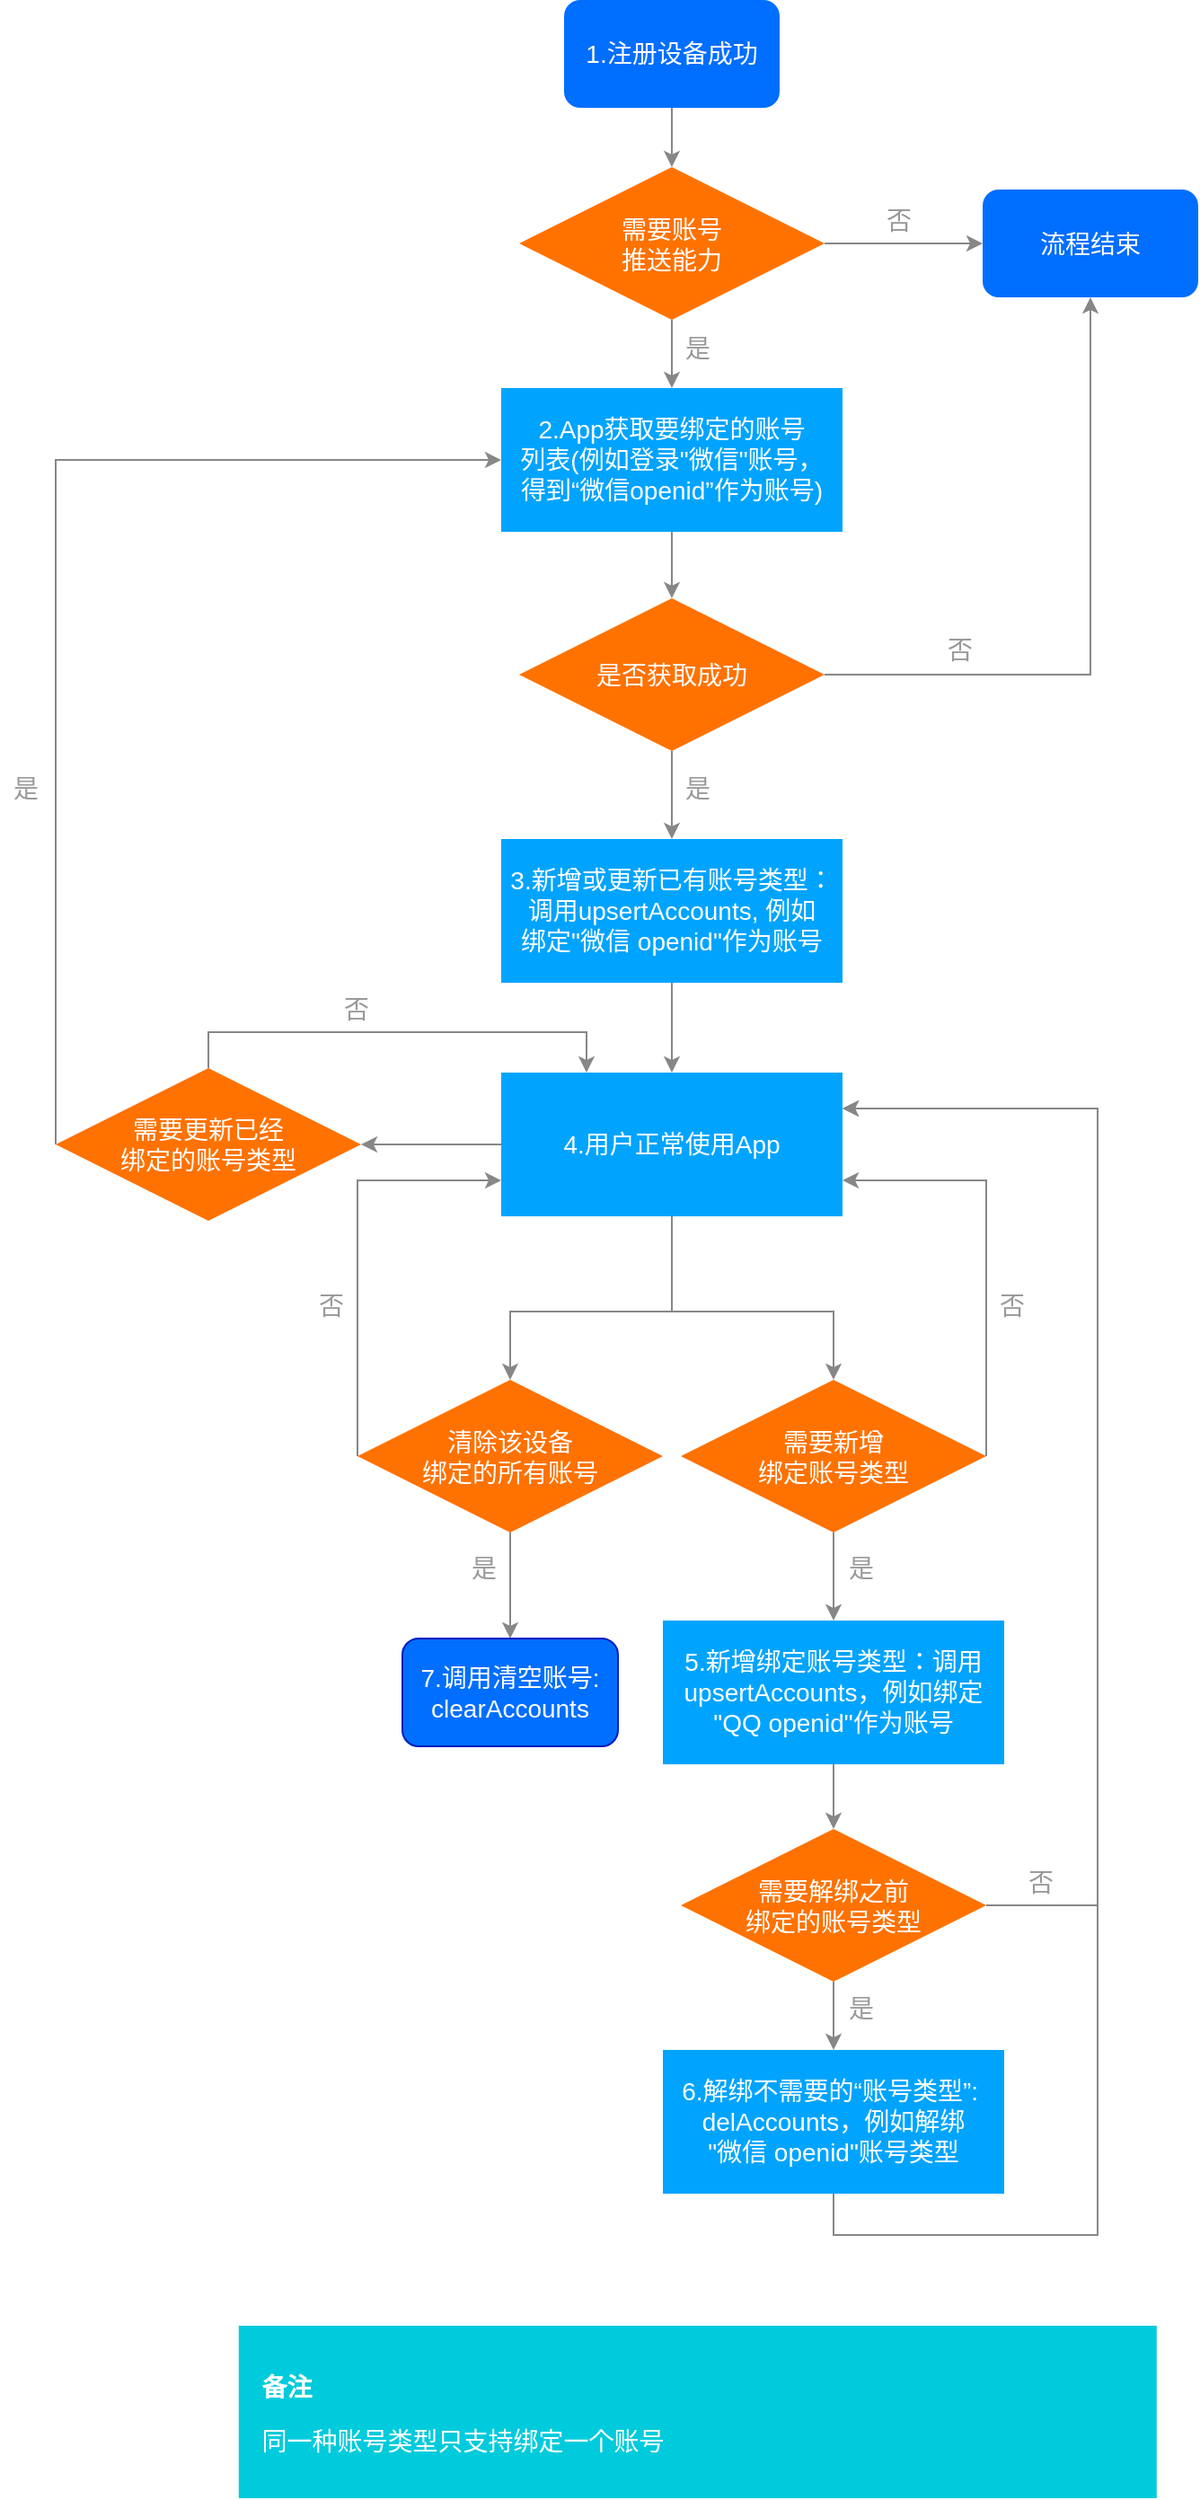 <mxfile version="13.10.0" type="embed">
    <diagram id="-N9uZjTop2ZxeEDGDAec" name="Page-1">
        <mxGraphModel dx="1621" dy="920" grid="0" gridSize="10" guides="1" tooltips="1" connect="1" arrows="1" fold="1" page="0" pageScale="1" pageWidth="850" pageHeight="1100" math="0" shadow="0">
            <root>
                <mxCell id="0"/>
                <mxCell id="1" parent="0"/>
                <mxCell id="266" style="edgeStyle=orthogonalEdgeStyle;rounded=0;orthogonalLoop=1;jettySize=auto;html=1;entryX=0.5;entryY=0;entryDx=0;entryDy=0;fontSize=14;strokeColor=#878787;" parent="1" source="6" target="11" edge="1">
                    <mxGeometry relative="1" as="geometry"/>
                </mxCell>
                <mxCell id="6" value="&lt;font face=&quot;helvetica&quot; style=&quot;font-size: 14px;&quot;&gt;1.注册设备成功&lt;/font&gt;" style="rounded=1;whiteSpace=wrap;html=1;strokeColor=none;fillColor=#006EFF;fontSize=14;fontColor=#FFFFFF;" parent="1" vertex="1">
                    <mxGeometry x="360" y="23" width="120" height="60" as="geometry"/>
                </mxCell>
                <mxCell id="10" value="是" style="text;html=1;strokeColor=none;fillColor=none;align=center;verticalAlign=middle;whiteSpace=wrap;rounded=0;fontColor=#999999;aspect=fixed;fontSize=14;" parent="1" vertex="1">
                    <mxGeometry x="420" y="205" width="28.8" height="24" as="geometry"/>
                </mxCell>
                <mxCell id="214" style="edgeStyle=orthogonalEdgeStyle;rounded=0;orthogonalLoop=1;jettySize=auto;html=1;exitX=1;exitY=0.5;exitDx=0;exitDy=0;entryX=0;entryY=0.5;entryDx=0;entryDy=0;fontSize=14;strokeColor=#878787;" parent="1" source="11" target="155" edge="1">
                    <mxGeometry relative="1" as="geometry"/>
                </mxCell>
                <mxCell id="268" style="edgeStyle=orthogonalEdgeStyle;rounded=0;orthogonalLoop=1;jettySize=auto;html=1;entryX=0.5;entryY=0;entryDx=0;entryDy=0;fontSize=14;fontColor=#999999;strokeColor=#878787;" parent="1" source="11" target="159" edge="1">
                    <mxGeometry relative="1" as="geometry"/>
                </mxCell>
                <mxCell id="11" value="需要账号&lt;br style=&quot;font-size: 14px;&quot;&gt;推送能力" style="rhombus;whiteSpace=wrap;html=1;strokeColor=none;fillColor=#FF7200;fontSize=14;fontColor=#FFFFFF;" parent="1" vertex="1">
                    <mxGeometry x="335" y="116" width="170" height="85" as="geometry"/>
                </mxCell>
                <mxCell id="155" value="&lt;font face=&quot;helvetica&quot; style=&quot;font-size: 14px;&quot;&gt;流程结束&lt;br style=&quot;font-size: 14px;&quot;&gt;&lt;/font&gt;" style="rounded=1;whiteSpace=wrap;html=1;strokeColor=none;fillColor=#006EFF;fontSize=14;fontColor=#FFFFFF;" parent="1" vertex="1">
                    <mxGeometry x="593" y="128.5" width="120" height="60" as="geometry"/>
                </mxCell>
                <mxCell id="157" value="否" style="text;html=1;strokeColor=none;fillColor=none;align=center;verticalAlign=middle;whiteSpace=wrap;rounded=0;fontColor=#999999;aspect=fixed;fontSize=14;" parent="1" vertex="1">
                    <mxGeometry x="532" y="134" width="28.8" height="24" as="geometry"/>
                </mxCell>
                <mxCell id="166" style="edgeStyle=orthogonalEdgeStyle;rounded=0;orthogonalLoop=1;jettySize=auto;html=1;exitX=0.5;exitY=1;exitDx=0;exitDy=0;entryX=0.5;entryY=0;entryDx=0;entryDy=0;fontSize=14;strokeColor=#878787;" parent="1" source="159" target="160" edge="1">
                    <mxGeometry relative="1" as="geometry"/>
                </mxCell>
                <mxCell id="159" value="&lt;font face=&quot;helvetica&quot; style=&quot;font-size: 14px&quot;&gt;2.App获取要绑定的账号&lt;br&gt;列表(例如登录&quot;微信&quot;账号，&lt;br&gt;得到“微信openid”作为账号)&lt;/font&gt;" style="rounded=0;whiteSpace=wrap;html=1;strokeColor=none;fillColor=#00A4FF;fontSize=14;fontColor=#FFFFFF;" parent="1" vertex="1">
                    <mxGeometry x="325" y="239" width="190" height="80" as="geometry"/>
                </mxCell>
                <mxCell id="221" style="edgeStyle=orthogonalEdgeStyle;rounded=0;orthogonalLoop=1;jettySize=auto;html=1;exitX=0.5;exitY=1;exitDx=0;exitDy=0;entryX=0.5;entryY=0;entryDx=0;entryDy=0;fontSize=14;strokeColor=#878787;" parent="1" source="160" target="171" edge="1">
                    <mxGeometry relative="1" as="geometry"/>
                </mxCell>
                <mxCell id="160" value="是否获取成功" style="rhombus;whiteSpace=wrap;html=1;strokeColor=none;fillColor=#FF7200;fontSize=14;fontColor=#FFFFFF;" parent="1" vertex="1">
                    <mxGeometry x="335" y="356" width="170" height="85" as="geometry"/>
                </mxCell>
                <mxCell id="165" value="否" style="text;html=1;strokeColor=none;fillColor=none;align=center;verticalAlign=middle;whiteSpace=wrap;rounded=0;fontColor=#999999;aspect=fixed;fontSize=14;" parent="1" vertex="1">
                    <mxGeometry x="566.2" y="373" width="28.8" height="24" as="geometry"/>
                </mxCell>
                <mxCell id="179" style="edgeStyle=orthogonalEdgeStyle;rounded=0;orthogonalLoop=1;jettySize=auto;html=1;exitX=0.5;exitY=1;exitDx=0;exitDy=0;entryX=0.5;entryY=0;entryDx=0;entryDy=0;fontSize=14;strokeColor=#878787;" parent="1" source="171" target="178" edge="1">
                    <mxGeometry relative="1" as="geometry"/>
                </mxCell>
                <mxCell id="171" value="&lt;font face=&quot;helvetica&quot; style=&quot;font-size: 14px&quot;&gt;3.新增或更新已有账号类型：&lt;br&gt;调用upsertAccounts, 例如&lt;br&gt;绑定&quot;微信 openid&lt;/font&gt;&lt;font face=&quot;helvetica&quot; style=&quot;font-size: 14px&quot;&gt;&quot;作为账号&lt;/font&gt;" style="rounded=0;whiteSpace=wrap;html=1;strokeColor=none;fillColor=#00A4FF;fontSize=14;fontColor=#FFFFFF;" parent="1" vertex="1">
                    <mxGeometry x="325" y="490" width="190" height="80" as="geometry"/>
                </mxCell>
                <mxCell id="174" value="是" style="text;html=1;strokeColor=none;fillColor=none;align=center;verticalAlign=middle;whiteSpace=wrap;rounded=0;fontColor=#999999;aspect=fixed;fontSize=14;" parent="1" vertex="1">
                    <mxGeometry x="420" y="450" width="28.8" height="24" as="geometry"/>
                </mxCell>
                <mxCell id="208" style="edgeStyle=orthogonalEdgeStyle;rounded=0;orthogonalLoop=1;jettySize=auto;html=1;exitX=0.5;exitY=1;exitDx=0;exitDy=0;entryX=0.5;entryY=0;entryDx=0;entryDy=0;fontSize=14;strokeColor=#878787;" parent="1" source="178" target="206" edge="1">
                    <mxGeometry relative="1" as="geometry">
                        <Array as="points">
                            <mxPoint x="420" y="753"/>
                            <mxPoint x="330" y="753"/>
                        </Array>
                    </mxGeometry>
                </mxCell>
                <mxCell id="273" style="edgeStyle=orthogonalEdgeStyle;rounded=0;orthogonalLoop=1;jettySize=auto;html=1;strokeColor=#878787;entryX=0.5;entryY=0;entryDx=0;entryDy=0;" edge="1" parent="1" source="178" target="272">
                    <mxGeometry relative="1" as="geometry">
                        <Array as="points">
                            <mxPoint x="420" y="753"/>
                            <mxPoint x="510" y="753"/>
                        </Array>
                    </mxGeometry>
                </mxCell>
                <mxCell id="287" style="edgeStyle=orthogonalEdgeStyle;rounded=0;orthogonalLoop=1;jettySize=auto;html=1;entryX=1;entryY=0.5;entryDx=0;entryDy=0;strokeColor=#878787;" edge="1" parent="1" source="178" target="286">
                    <mxGeometry relative="1" as="geometry"/>
                </mxCell>
                <mxCell id="178" value="&lt;font face=&quot;helvetica&quot; style=&quot;font-size: 14px&quot;&gt;4.用户正常使用App&lt;br style=&quot;font-size: 14px&quot;&gt;&lt;/font&gt;" style="rounded=0;whiteSpace=wrap;html=1;strokeColor=none;fillColor=#00A4FF;fontSize=14;fontColor=#FFFFFF;" parent="1" vertex="1">
                    <mxGeometry x="325" y="620" width="190" height="80" as="geometry"/>
                </mxCell>
                <mxCell id="187" value="否" style="text;html=1;strokeColor=none;fillColor=none;align=center;verticalAlign=middle;whiteSpace=wrap;rounded=0;fontColor=#999999;aspect=fixed;fontSize=14;" parent="1" vertex="1">
                    <mxGeometry x="230.0" y="573" width="28.8" height="24" as="geometry"/>
                </mxCell>
                <mxCell id="209" style="edgeStyle=orthogonalEdgeStyle;rounded=0;orthogonalLoop=1;jettySize=auto;html=1;exitX=0.5;exitY=1;exitDx=0;exitDy=0;entryX=0.5;entryY=0;entryDx=0;entryDy=0;fontSize=14;strokeColor=#878787;" parent="1" source="206" target="207" edge="1">
                    <mxGeometry relative="1" as="geometry"/>
                </mxCell>
                <mxCell id="211" style="edgeStyle=orthogonalEdgeStyle;rounded=0;orthogonalLoop=1;jettySize=auto;html=1;exitX=0;exitY=0.5;exitDx=0;exitDy=0;entryX=0;entryY=0.75;entryDx=0;entryDy=0;fontSize=14;strokeColor=#878787;" parent="1" source="206" target="178" edge="1">
                    <mxGeometry relative="1" as="geometry">
                        <Array as="points">
                            <mxPoint x="245" y="680"/>
                        </Array>
                    </mxGeometry>
                </mxCell>
                <mxCell id="206" value="清除该设备&lt;br&gt;绑定的所有账号" style="rhombus;whiteSpace=wrap;html=1;strokeColor=none;fillColor=#FF7200;fontSize=14;fontColor=#FFFFFF;" parent="1" vertex="1">
                    <mxGeometry x="245" y="791" width="170" height="85" as="geometry"/>
                </mxCell>
                <mxCell id="207" value="&lt;font face=&quot;helvetica&quot; style=&quot;font-size: 14px&quot;&gt;7.调用清空账号:&lt;br&gt;clearAccounts&lt;br style=&quot;font-size: 14px&quot;&gt;&lt;/font&gt;" style="rounded=1;whiteSpace=wrap;html=1;strokeColor=#001DBC;fillColor=#006EFF;fontSize=14;fontColor=#FFFFFF;" parent="1" vertex="1">
                    <mxGeometry x="270" y="935" width="120" height="60" as="geometry"/>
                </mxCell>
                <mxCell id="210" value="是" style="text;html=1;strokeColor=none;fillColor=none;align=center;verticalAlign=middle;whiteSpace=wrap;rounded=0;fontColor=#999999;aspect=fixed;fontSize=14;" parent="1" vertex="1">
                    <mxGeometry x="301" y="884" width="28.8" height="24" as="geometry"/>
                </mxCell>
                <mxCell id="212" value="否" style="text;html=1;strokeColor=none;fillColor=none;align=center;verticalAlign=middle;whiteSpace=wrap;rounded=0;fontColor=#999999;aspect=fixed;fontSize=14;" parent="1" vertex="1">
                    <mxGeometry x="216.2" y="738" width="28.8" height="24" as="geometry"/>
                </mxCell>
                <mxCell id="216" style="edgeStyle=orthogonalEdgeStyle;rounded=0;orthogonalLoop=1;jettySize=auto;html=1;entryX=0.5;entryY=1;entryDx=0;entryDy=0;exitX=1;exitY=0.5;exitDx=0;exitDy=0;fontSize=14;strokeColor=#878787;" parent="1" source="160" target="155" edge="1">
                    <mxGeometry relative="1" as="geometry">
                        <mxPoint x="225" y="190" as="targetPoint"/>
                        <Array as="points">
                            <mxPoint x="653" y="398"/>
                            <mxPoint x="653" y="188"/>
                        </Array>
                        <mxPoint x="310" y="350" as="sourcePoint"/>
                    </mxGeometry>
                </mxCell>
                <mxCell id="265" value="&lt;h1 style=&quot;font-size: 14px&quot;&gt;&lt;br style=&quot;font-size: 14px;&quot;&gt;&lt;/h1&gt;&lt;h1 style=&quot;font-size: 14px&quot;&gt;&amp;nbsp; 备注&lt;/h1&gt;&lt;p style=&quot;font-size: 14px&quot;&gt;&amp;nbsp; 同一种账号类型只支持绑定一个账号&lt;br style=&quot;font-size: 14px&quot;&gt;&lt;/p&gt;" style="text;html=1;spacing=5;spacingTop=-20;whiteSpace=wrap;overflow=hidden;rounded=0;fillColor=#00CBDC;strokeColor=#00CBDC;fontSize=14;fontColor=#FFFFFF;" parent="1" vertex="1">
                    <mxGeometry x="179.4" y="1318" width="510" height="95" as="geometry"/>
                </mxCell>
                <mxCell id="276" style="edgeStyle=orthogonalEdgeStyle;rounded=0;orthogonalLoop=1;jettySize=auto;html=1;strokeColor=#878787;" edge="1" parent="1" source="271" target="275">
                    <mxGeometry relative="1" as="geometry"/>
                </mxCell>
                <mxCell id="271" value="&lt;font face=&quot;helvetica&quot; style=&quot;font-size: 14px&quot;&gt;5.新增绑定账号类型：调用&lt;br&gt;upsertAccounts，例如绑定&lt;br&gt;&quot;QQ openid&quot;作为账号&lt;br&gt;&lt;/font&gt;" style="rounded=0;whiteSpace=wrap;html=1;strokeColor=none;fillColor=#00A4FF;fontSize=14;fontColor=#FFFFFF;" vertex="1" parent="1">
                    <mxGeometry x="415" y="925" width="190" height="80" as="geometry"/>
                </mxCell>
                <mxCell id="274" style="edgeStyle=orthogonalEdgeStyle;rounded=0;orthogonalLoop=1;jettySize=auto;html=1;strokeColor=#878787;" edge="1" parent="1" source="272" target="271">
                    <mxGeometry relative="1" as="geometry"/>
                </mxCell>
                <mxCell id="285" style="edgeStyle=orthogonalEdgeStyle;rounded=0;orthogonalLoop=1;jettySize=auto;html=1;strokeColor=#878787;entryX=1;entryY=0.75;entryDx=0;entryDy=0;exitX=1;exitY=0.5;exitDx=0;exitDy=0;" edge="1" parent="1" source="272" target="178">
                    <mxGeometry relative="1" as="geometry">
                        <mxPoint x="592.941" y="833.529" as="sourcePoint"/>
                        <mxPoint x="513" y="680" as="targetPoint"/>
                        <Array as="points">
                            <mxPoint x="595" y="680"/>
                        </Array>
                    </mxGeometry>
                </mxCell>
                <mxCell id="272" value="需要新增&lt;br&gt;绑定账号类型" style="rhombus;whiteSpace=wrap;html=1;strokeColor=none;fillColor=#FF7200;fontSize=14;fontColor=#FFFFFF;" vertex="1" parent="1">
                    <mxGeometry x="425" y="791" width="170" height="85" as="geometry"/>
                </mxCell>
                <mxCell id="279" style="edgeStyle=orthogonalEdgeStyle;rounded=0;orthogonalLoop=1;jettySize=auto;html=1;strokeColor=#878787;" edge="1" parent="1" source="275" target="277">
                    <mxGeometry relative="1" as="geometry"/>
                </mxCell>
                <mxCell id="291" style="edgeStyle=orthogonalEdgeStyle;rounded=0;orthogonalLoop=1;jettySize=auto;html=1;entryX=1;entryY=0.25;entryDx=0;entryDy=0;strokeColor=#878787;" edge="1" parent="1" source="275" target="178">
                    <mxGeometry relative="1" as="geometry">
                        <Array as="points">
                            <mxPoint x="657" y="1084"/>
                            <mxPoint x="657" y="640"/>
                        </Array>
                    </mxGeometry>
                </mxCell>
                <mxCell id="275" value="需要解绑之前&lt;br&gt;绑定的账号类型" style="rhombus;whiteSpace=wrap;html=1;strokeColor=none;fillColor=#FF7200;fontSize=14;fontColor=#FFFFFF;" vertex="1" parent="1">
                    <mxGeometry x="425" y="1041" width="170" height="85" as="geometry"/>
                </mxCell>
                <mxCell id="280" style="edgeStyle=orthogonalEdgeStyle;rounded=0;orthogonalLoop=1;jettySize=auto;html=1;entryX=1;entryY=0.25;entryDx=0;entryDy=0;exitX=0.5;exitY=1;exitDx=0;exitDy=0;strokeColor=#878787;" edge="1" parent="1" source="277" target="178">
                    <mxGeometry relative="1" as="geometry">
                        <mxPoint x="632" y="1218" as="sourcePoint"/>
                        <Array as="points">
                            <mxPoint x="510" y="1267"/>
                            <mxPoint x="657" y="1267"/>
                            <mxPoint x="657" y="640"/>
                        </Array>
                    </mxGeometry>
                </mxCell>
                <mxCell id="277" value="&lt;font face=&quot;helvetica&quot;&gt;6.解绑不需要的“账号类型”:&amp;nbsp;&lt;br&gt;&lt;/font&gt;&lt;span style=&quot;font-family: &amp;#34;helvetica&amp;#34;&quot;&gt;delAccounts，例如解绑&lt;br&gt;&quot;微信 openid&quot;账号类型&lt;/span&gt;" style="rounded=0;whiteSpace=wrap;html=1;strokeColor=none;fillColor=#00A4FF;fontSize=14;fontColor=#FFFFFF;" vertex="1" parent="1">
                    <mxGeometry x="415" y="1164" width="190" height="80" as="geometry"/>
                </mxCell>
                <mxCell id="278" value="是" style="text;html=1;strokeColor=none;fillColor=none;align=center;verticalAlign=middle;whiteSpace=wrap;rounded=0;fontColor=#999999;aspect=fixed;fontSize=14;" vertex="1" parent="1">
                    <mxGeometry x="46" y="450" width="28.8" height="24" as="geometry"/>
                </mxCell>
                <mxCell id="283" value="否" style="text;html=1;strokeColor=none;fillColor=none;align=center;verticalAlign=middle;whiteSpace=wrap;rounded=0;fontColor=#999999;aspect=fixed;fontSize=14;" vertex="1" parent="1">
                    <mxGeometry x="595" y="738" width="28.8" height="24" as="geometry"/>
                </mxCell>
                <mxCell id="284" value="是" style="text;html=1;strokeColor=none;fillColor=none;align=center;verticalAlign=middle;whiteSpace=wrap;rounded=0;fontColor=#999999;aspect=fixed;fontSize=14;" vertex="1" parent="1">
                    <mxGeometry x="511" y="884" width="28.8" height="24" as="geometry"/>
                </mxCell>
                <mxCell id="288" style="edgeStyle=orthogonalEdgeStyle;rounded=0;orthogonalLoop=1;jettySize=auto;html=1;entryX=0.25;entryY=0;entryDx=0;entryDy=0;strokeColor=#878787;exitX=0.5;exitY=0;exitDx=0;exitDy=0;" edge="1" parent="1" source="286" target="178">
                    <mxGeometry relative="1" as="geometry"/>
                </mxCell>
                <mxCell id="289" style="edgeStyle=orthogonalEdgeStyle;rounded=0;orthogonalLoop=1;jettySize=auto;html=1;entryX=0;entryY=0.5;entryDx=0;entryDy=0;strokeColor=#878787;exitX=0;exitY=0.5;exitDx=0;exitDy=0;" edge="1" parent="1" source="286" target="159">
                    <mxGeometry relative="1" as="geometry">
                        <Array as="points">
                            <mxPoint x="77" y="279"/>
                        </Array>
                    </mxGeometry>
                </mxCell>
                <mxCell id="286" value="需要更新已经&lt;br&gt;绑定的账号类型" style="rhombus;whiteSpace=wrap;html=1;strokeColor=none;fillColor=#FF7200;fontSize=14;fontColor=#FFFFFF;" vertex="1" parent="1">
                    <mxGeometry x="77.0" y="617.5" width="170" height="85" as="geometry"/>
                </mxCell>
                <mxCell id="292" value="否" style="text;html=1;strokeColor=none;fillColor=none;align=center;verticalAlign=middle;whiteSpace=wrap;rounded=0;fontColor=#999999;aspect=fixed;fontSize=14;" vertex="1" parent="1">
                    <mxGeometry x="611" y="1059" width="28.8" height="24" as="geometry"/>
                </mxCell>
                <mxCell id="293" value="是" style="text;html=1;strokeColor=none;fillColor=none;align=center;verticalAlign=middle;whiteSpace=wrap;rounded=0;fontColor=#999999;aspect=fixed;fontSize=14;" vertex="1" parent="1">
                    <mxGeometry x="511" y="1129" width="28.8" height="24" as="geometry"/>
                </mxCell>
            </root>
        </mxGraphModel>
    </diagram>
</mxfile>